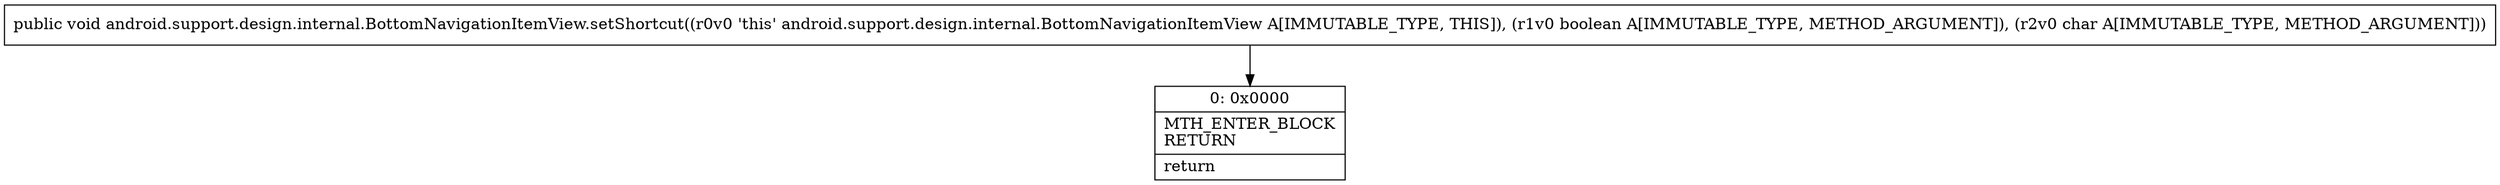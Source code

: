 digraph "CFG forandroid.support.design.internal.BottomNavigationItemView.setShortcut(ZC)V" {
Node_0 [shape=record,label="{0\:\ 0x0000|MTH_ENTER_BLOCK\lRETURN\l|return\l}"];
MethodNode[shape=record,label="{public void android.support.design.internal.BottomNavigationItemView.setShortcut((r0v0 'this' android.support.design.internal.BottomNavigationItemView A[IMMUTABLE_TYPE, THIS]), (r1v0 boolean A[IMMUTABLE_TYPE, METHOD_ARGUMENT]), (r2v0 char A[IMMUTABLE_TYPE, METHOD_ARGUMENT])) }"];
MethodNode -> Node_0;
}

